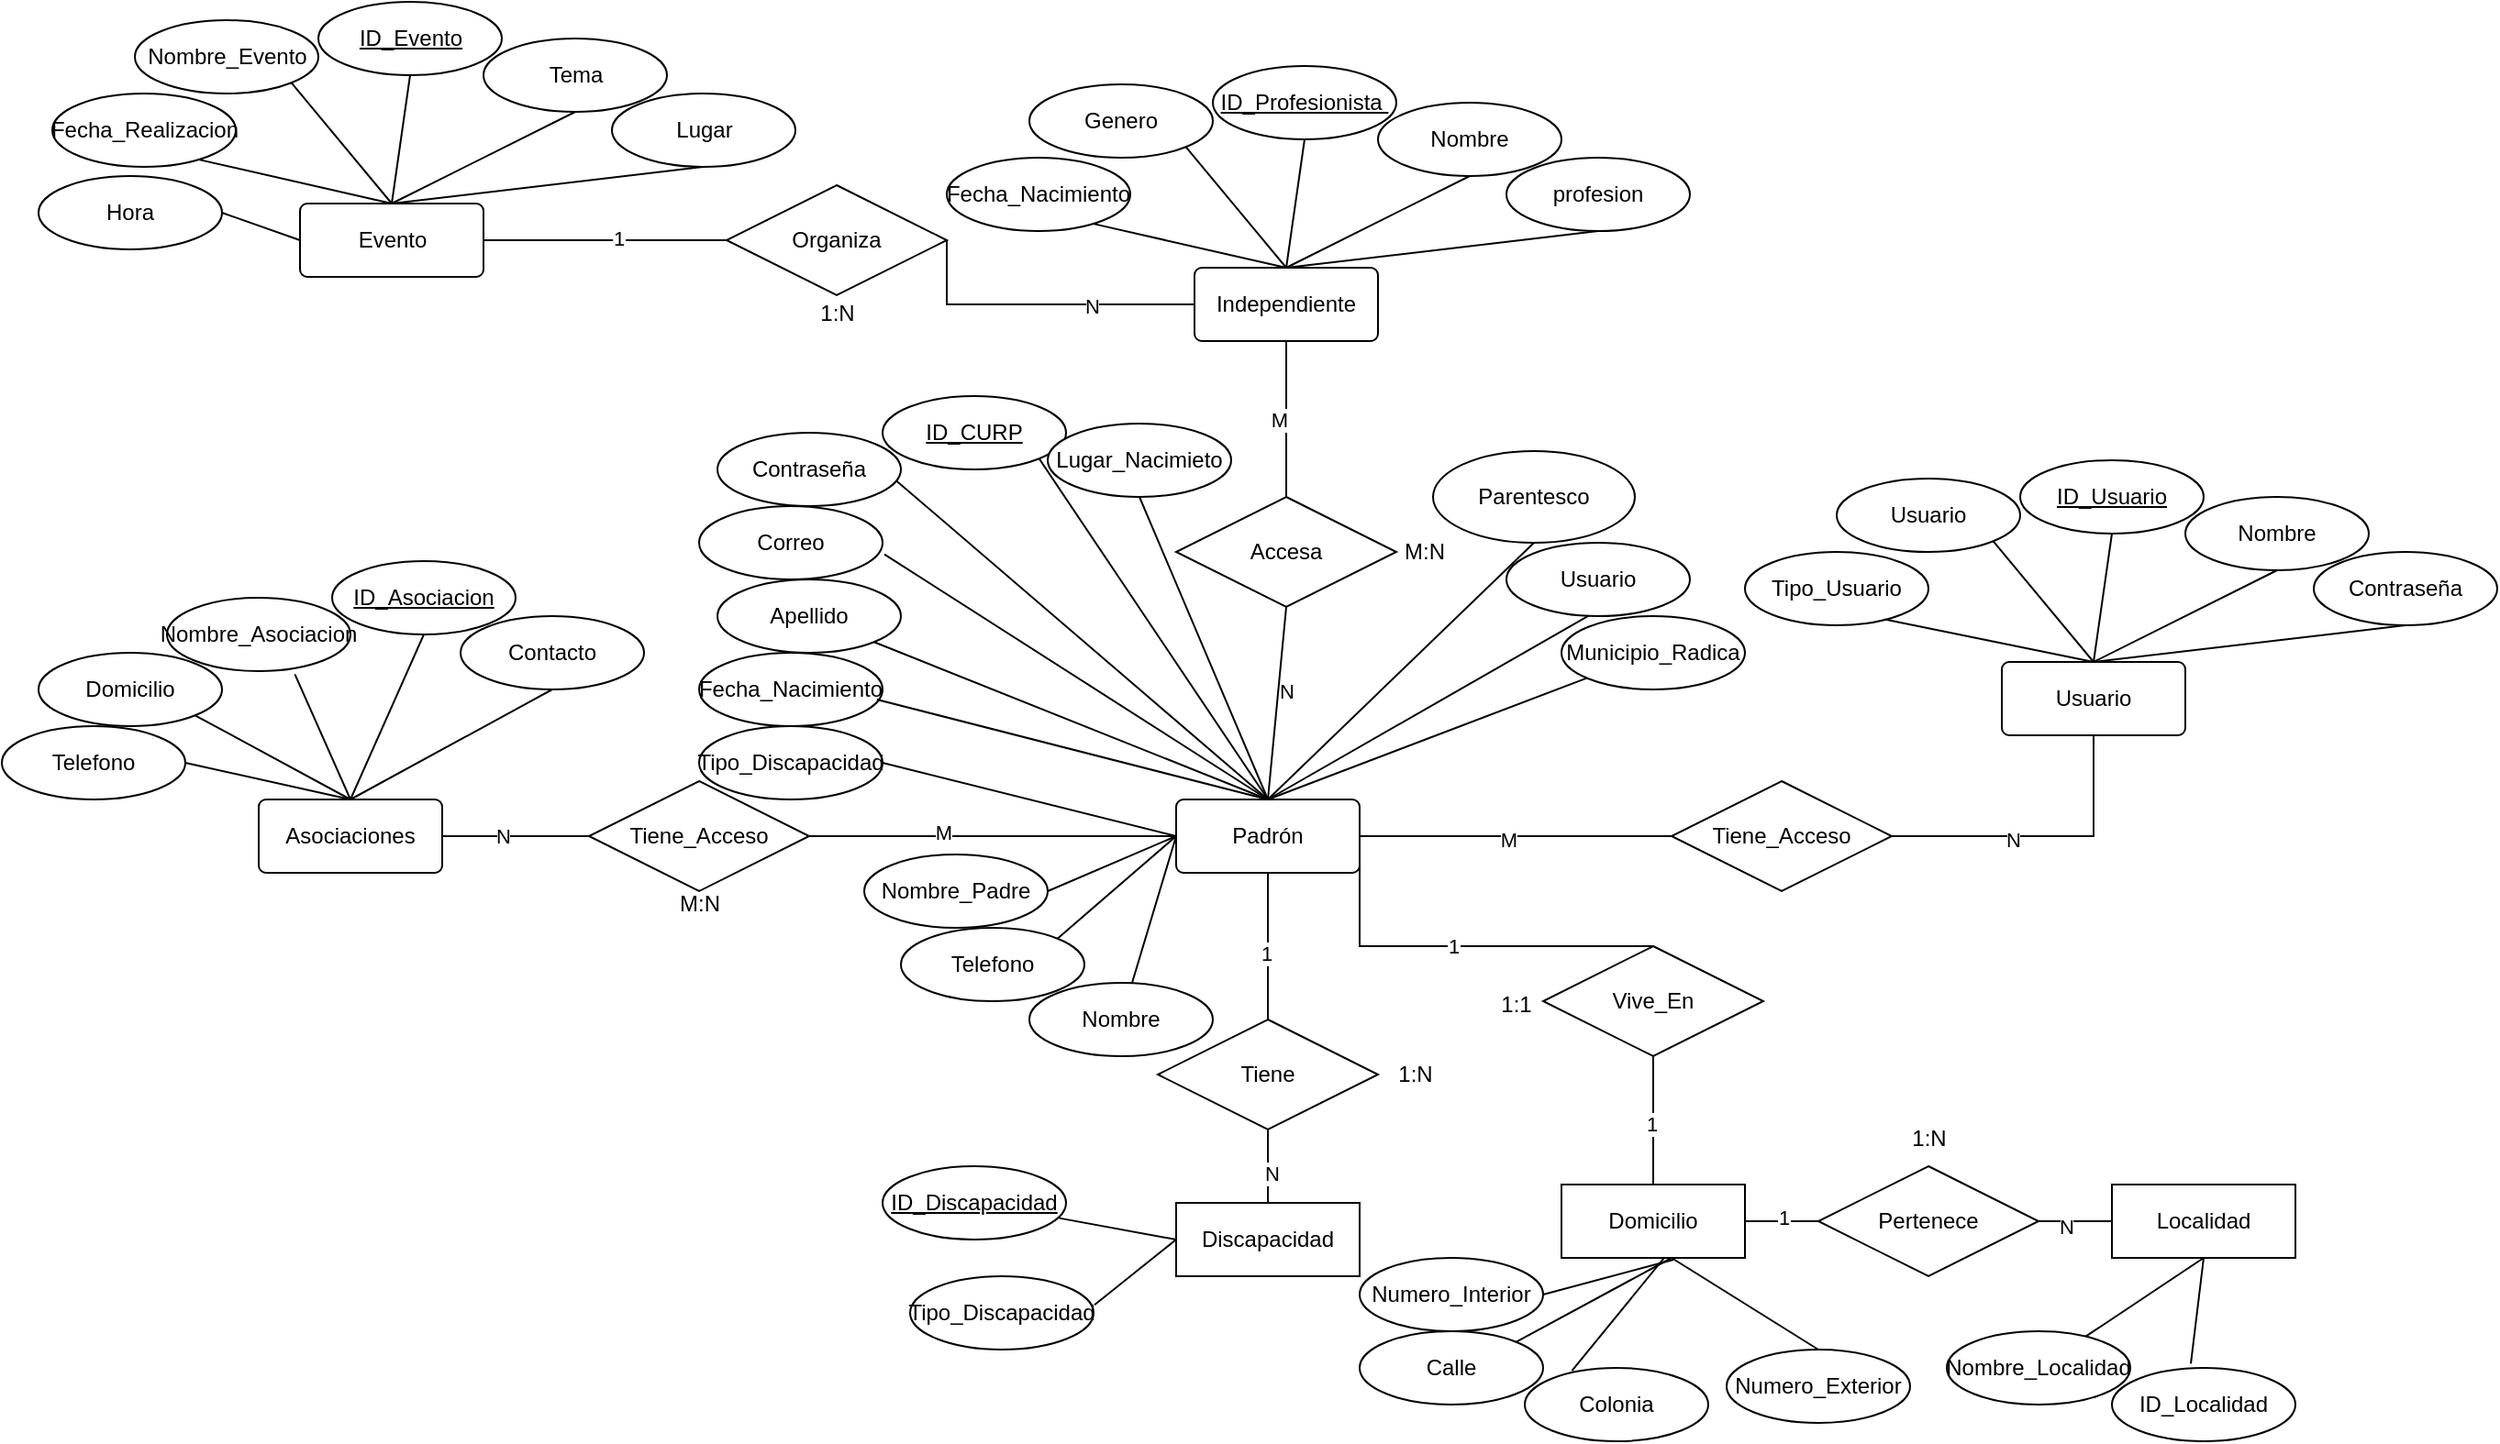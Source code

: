 <mxfile version="26.0.16">
  <diagram id="R2lEEEUBdFMjLlhIrx00" name="Page-1">
    <mxGraphModel dx="1371" dy="1622" grid="1" gridSize="10" guides="1" tooltips="1" connect="1" arrows="1" fold="1" page="1" pageScale="1" pageWidth="850" pageHeight="1100" math="0" shadow="0" extFonts="Permanent Marker^https://fonts.googleapis.com/css?family=Permanent+Marker">
      <root>
        <mxCell id="0" />
        <mxCell id="1" parent="0" />
        <mxCell id="b9QeyJM_cF_FELcdpsjT-1" value="Padrón" style="rounded=1;arcSize=10;whiteSpace=wrap;html=1;align=center;" parent="1" vertex="1">
          <mxGeometry x="360" y="250" width="100" height="40" as="geometry" />
        </mxCell>
        <mxCell id="b9QeyJM_cF_FELcdpsjT-3" value="ID_CURP" style="ellipse;whiteSpace=wrap;html=1;align=center;fontStyle=4;" parent="1" vertex="1">
          <mxGeometry x="200" y="30" width="100" height="40" as="geometry" />
        </mxCell>
        <mxCell id="b9QeyJM_cF_FELcdpsjT-4" value="Usuario" style="ellipse;whiteSpace=wrap;html=1;align=center;" parent="1" vertex="1">
          <mxGeometry x="540" y="110" width="100" height="40" as="geometry" />
        </mxCell>
        <mxCell id="b9QeyJM_cF_FELcdpsjT-5" value="Nombre" style="ellipse;whiteSpace=wrap;html=1;align=center;" parent="1" vertex="1">
          <mxGeometry x="280" y="350" width="100" height="40" as="geometry" />
        </mxCell>
        <mxCell id="b9QeyJM_cF_FELcdpsjT-6" value="Fecha_Nacimiento" style="ellipse;whiteSpace=wrap;html=1;align=center;" parent="1" vertex="1">
          <mxGeometry x="100" y="170" width="100" height="40" as="geometry" />
        </mxCell>
        <mxCell id="b9QeyJM_cF_FELcdpsjT-7" value="Apellido" style="ellipse;whiteSpace=wrap;html=1;align=center;" parent="1" vertex="1">
          <mxGeometry x="110" y="130" width="100" height="40" as="geometry" />
        </mxCell>
        <mxCell id="b9QeyJM_cF_FELcdpsjT-8" value="Contraseña" style="ellipse;whiteSpace=wrap;html=1;align=center;" parent="1" vertex="1">
          <mxGeometry x="110" y="50" width="100" height="40" as="geometry" />
        </mxCell>
        <mxCell id="b9QeyJM_cF_FELcdpsjT-9" value="Tipo_Discapacidad" style="ellipse;whiteSpace=wrap;html=1;align=center;" parent="1" vertex="1">
          <mxGeometry x="100" y="210" width="100" height="40" as="geometry" />
        </mxCell>
        <mxCell id="b9QeyJM_cF_FELcdpsjT-10" value="Parentesco" style="ellipse;whiteSpace=wrap;html=1;align=center;" parent="1" vertex="1">
          <mxGeometry x="500" y="60" width="110" height="50" as="geometry" />
        </mxCell>
        <mxCell id="b9QeyJM_cF_FELcdpsjT-11" value="Nombre_Padre" style="ellipse;whiteSpace=wrap;html=1;align=center;" parent="1" vertex="1">
          <mxGeometry x="190" y="280" width="100" height="40" as="geometry" />
        </mxCell>
        <mxCell id="b9QeyJM_cF_FELcdpsjT-12" value="Lugar_Nacimieto" style="ellipse;whiteSpace=wrap;html=1;align=center;" parent="1" vertex="1">
          <mxGeometry x="290" y="45" width="100" height="40" as="geometry" />
        </mxCell>
        <mxCell id="b9QeyJM_cF_FELcdpsjT-13" value="Municipio_Radica" style="ellipse;whiteSpace=wrap;html=1;align=center;" parent="1" vertex="1">
          <mxGeometry x="570" y="150" width="100" height="40" as="geometry" />
        </mxCell>
        <mxCell id="b9QeyJM_cF_FELcdpsjT-14" value="Telefono" style="ellipse;whiteSpace=wrap;html=1;align=center;" parent="1" vertex="1">
          <mxGeometry x="210" y="320" width="100" height="40" as="geometry" />
        </mxCell>
        <mxCell id="b9QeyJM_cF_FELcdpsjT-15" value="" style="endArrow=none;html=1;rounded=0;entryX=0;entryY=0.5;entryDx=0;entryDy=0;" parent="1" source="b9QeyJM_cF_FELcdpsjT-5" target="b9QeyJM_cF_FELcdpsjT-1" edge="1">
          <mxGeometry relative="1" as="geometry">
            <mxPoint x="460" y="330" as="sourcePoint" />
            <mxPoint x="620" y="330" as="targetPoint" />
          </mxGeometry>
        </mxCell>
        <mxCell id="b9QeyJM_cF_FELcdpsjT-18" value="" style="endArrow=none;html=1;rounded=0;" parent="1" target="b9QeyJM_cF_FELcdpsjT-13" edge="1">
          <mxGeometry relative="1" as="geometry">
            <mxPoint x="410" y="250" as="sourcePoint" />
            <mxPoint x="620" y="330" as="targetPoint" />
          </mxGeometry>
        </mxCell>
        <mxCell id="b9QeyJM_cF_FELcdpsjT-20" value="" style="endArrow=none;html=1;rounded=0;entryX=0.45;entryY=0.992;entryDx=0;entryDy=0;exitX=0.5;exitY=0;exitDx=0;exitDy=0;entryPerimeter=0;" parent="1" source="b9QeyJM_cF_FELcdpsjT-1" target="b9QeyJM_cF_FELcdpsjT-4" edge="1">
          <mxGeometry relative="1" as="geometry">
            <mxPoint x="410" y="263" as="sourcePoint" />
            <mxPoint x="520" y="130" as="targetPoint" />
          </mxGeometry>
        </mxCell>
        <mxCell id="b9QeyJM_cF_FELcdpsjT-21" value="" style="endArrow=none;html=1;rounded=0;entryX=0.5;entryY=1;entryDx=0;entryDy=0;" parent="1" target="b9QeyJM_cF_FELcdpsjT-10" edge="1">
          <mxGeometry relative="1" as="geometry">
            <mxPoint x="410" y="250" as="sourcePoint" />
            <mxPoint x="554" y="207" as="targetPoint" />
          </mxGeometry>
        </mxCell>
        <mxCell id="b9QeyJM_cF_FELcdpsjT-22" value="" style="endArrow=none;html=1;rounded=0;entryX=0.5;entryY=1;entryDx=0;entryDy=0;exitX=0.5;exitY=0;exitDx=0;exitDy=0;" parent="1" source="b9QeyJM_cF_FELcdpsjT-1" target="b9QeyJM_cF_FELcdpsjT-12" edge="1">
          <mxGeometry relative="1" as="geometry">
            <mxPoint x="470" y="280" as="sourcePoint" />
            <mxPoint x="564" y="217" as="targetPoint" />
          </mxGeometry>
        </mxCell>
        <mxCell id="b9QeyJM_cF_FELcdpsjT-23" value="" style="endArrow=none;html=1;rounded=0;entryX=1;entryY=1;entryDx=0;entryDy=0;exitX=0.5;exitY=0;exitDx=0;exitDy=0;" parent="1" source="b9QeyJM_cF_FELcdpsjT-1" target="b9QeyJM_cF_FELcdpsjT-3" edge="1">
          <mxGeometry relative="1" as="geometry">
            <mxPoint x="480" y="290" as="sourcePoint" />
            <mxPoint x="574" y="227" as="targetPoint" />
          </mxGeometry>
        </mxCell>
        <mxCell id="b9QeyJM_cF_FELcdpsjT-25" value="" style="endArrow=none;html=1;rounded=0;entryX=0.969;entryY=0.637;entryDx=0;entryDy=0;entryPerimeter=0;exitX=0.5;exitY=0;exitDx=0;exitDy=0;" parent="1" source="b9QeyJM_cF_FELcdpsjT-1" target="b9QeyJM_cF_FELcdpsjT-6" edge="1">
          <mxGeometry relative="1" as="geometry">
            <mxPoint x="490" y="300" as="sourcePoint" />
            <mxPoint x="584" y="237" as="targetPoint" />
          </mxGeometry>
        </mxCell>
        <mxCell id="b9QeyJM_cF_FELcdpsjT-26" value="" style="endArrow=none;html=1;rounded=0;entryX=1;entryY=1;entryDx=0;entryDy=0;" parent="1" target="b9QeyJM_cF_FELcdpsjT-7" edge="1">
          <mxGeometry relative="1" as="geometry">
            <mxPoint x="410" y="250" as="sourcePoint" />
            <mxPoint x="594" y="247" as="targetPoint" />
          </mxGeometry>
        </mxCell>
        <mxCell id="b9QeyJM_cF_FELcdpsjT-27" value="" style="endArrow=none;html=1;rounded=0;exitX=1;exitY=0.5;exitDx=0;exitDy=0;entryX=0;entryY=0.5;entryDx=0;entryDy=0;" parent="1" source="b9QeyJM_cF_FELcdpsjT-9" target="b9QeyJM_cF_FELcdpsjT-1" edge="1">
          <mxGeometry relative="1" as="geometry">
            <mxPoint x="510" y="320" as="sourcePoint" />
            <mxPoint x="604" y="257" as="targetPoint" />
          </mxGeometry>
        </mxCell>
        <mxCell id="b9QeyJM_cF_FELcdpsjT-28" value="" style="endArrow=none;html=1;rounded=0;exitX=1;exitY=0.5;exitDx=0;exitDy=0;" parent="1" source="b9QeyJM_cF_FELcdpsjT-11" edge="1">
          <mxGeometry relative="1" as="geometry">
            <mxPoint x="520" y="330" as="sourcePoint" />
            <mxPoint x="360" y="270" as="targetPoint" />
          </mxGeometry>
        </mxCell>
        <mxCell id="b9QeyJM_cF_FELcdpsjT-30" value="" style="endArrow=none;html=1;rounded=0;exitX=1;exitY=0;exitDx=0;exitDy=0;entryX=0;entryY=0.5;entryDx=0;entryDy=0;" parent="1" source="b9QeyJM_cF_FELcdpsjT-14" target="b9QeyJM_cF_FELcdpsjT-1" edge="1">
          <mxGeometry relative="1" as="geometry">
            <mxPoint x="530" y="340" as="sourcePoint" />
            <mxPoint x="624" y="277" as="targetPoint" />
          </mxGeometry>
        </mxCell>
        <mxCell id="b9QeyJM_cF_FELcdpsjT-31" value="Discapacidad" style="whiteSpace=wrap;html=1;align=center;" parent="1" vertex="1">
          <mxGeometry x="360" y="470" width="100" height="40" as="geometry" />
        </mxCell>
        <mxCell id="b9QeyJM_cF_FELcdpsjT-33" value="" style="endArrow=none;html=1;rounded=0;exitX=0;exitY=0.5;exitDx=0;exitDy=0;entryX=0.963;entryY=0.708;entryDx=0;entryDy=0;entryPerimeter=0;" parent="1" source="b9QeyJM_cF_FELcdpsjT-31" target="b9QeyJM_cF_FELcdpsjT-69" edge="1">
          <mxGeometry relative="1" as="geometry">
            <mxPoint x="347" y="350" as="sourcePoint" />
            <mxPoint x="300" y="480" as="targetPoint" />
          </mxGeometry>
        </mxCell>
        <mxCell id="b9QeyJM_cF_FELcdpsjT-35" value="Tipo_Discapacidad" style="ellipse;whiteSpace=wrap;html=1;align=center;" parent="1" vertex="1">
          <mxGeometry x="215" y="510" width="100" height="40" as="geometry" />
        </mxCell>
        <mxCell id="b9QeyJM_cF_FELcdpsjT-38" value="" style="endArrow=none;html=1;rounded=0;entryX=1.005;entryY=0.39;entryDx=0;entryDy=0;exitX=0;exitY=0.5;exitDx=0;exitDy=0;entryPerimeter=0;" parent="1" source="b9QeyJM_cF_FELcdpsjT-31" target="b9QeyJM_cF_FELcdpsjT-35" edge="1">
          <mxGeometry relative="1" as="geometry">
            <mxPoint x="370" y="490" as="sourcePoint" />
            <mxPoint x="325" y="464" as="targetPoint" />
          </mxGeometry>
        </mxCell>
        <mxCell id="b9QeyJM_cF_FELcdpsjT-39" value="Tiene" style="shape=rhombus;perimeter=rhombusPerimeter;whiteSpace=wrap;html=1;align=center;" parent="1" vertex="1">
          <mxGeometry x="350" y="370" width="120" height="60" as="geometry" />
        </mxCell>
        <mxCell id="b9QeyJM_cF_FELcdpsjT-40" value="" style="endArrow=none;html=1;rounded=0;entryX=0.5;entryY=1;entryDx=0;entryDy=0;exitX=0.5;exitY=0;exitDx=0;exitDy=0;" parent="1" source="b9QeyJM_cF_FELcdpsjT-39" target="b9QeyJM_cF_FELcdpsjT-1" edge="1">
          <mxGeometry relative="1" as="geometry">
            <mxPoint x="420" y="430" as="sourcePoint" />
            <mxPoint x="580" y="430" as="targetPoint" />
          </mxGeometry>
        </mxCell>
        <mxCell id="vlWLqdfvvmI38JezlnJS-109" value="1" style="edgeLabel;html=1;align=center;verticalAlign=middle;resizable=0;points=[];" vertex="1" connectable="0" parent="b9QeyJM_cF_FELcdpsjT-40">
          <mxGeometry x="-0.1" y="1" relative="1" as="geometry">
            <mxPoint as="offset" />
          </mxGeometry>
        </mxCell>
        <mxCell id="b9QeyJM_cF_FELcdpsjT-41" value="" style="endArrow=none;html=1;rounded=0;entryX=0.5;entryY=1;entryDx=0;entryDy=0;exitX=0.5;exitY=0;exitDx=0;exitDy=0;" parent="1" source="b9QeyJM_cF_FELcdpsjT-31" target="b9QeyJM_cF_FELcdpsjT-39" edge="1">
          <mxGeometry relative="1" as="geometry">
            <mxPoint x="380" y="500" as="sourcePoint" />
            <mxPoint x="335" y="474" as="targetPoint" />
          </mxGeometry>
        </mxCell>
        <mxCell id="vlWLqdfvvmI38JezlnJS-108" value="N" style="edgeLabel;html=1;align=center;verticalAlign=middle;resizable=0;points=[];" vertex="1" connectable="0" parent="b9QeyJM_cF_FELcdpsjT-41">
          <mxGeometry x="-0.2" y="-2" relative="1" as="geometry">
            <mxPoint as="offset" />
          </mxGeometry>
        </mxCell>
        <mxCell id="b9QeyJM_cF_FELcdpsjT-42" value="Domicilio" style="whiteSpace=wrap;html=1;align=center;" parent="1" vertex="1">
          <mxGeometry x="570" y="460" width="100" height="40" as="geometry" />
        </mxCell>
        <mxCell id="b9QeyJM_cF_FELcdpsjT-45" value="Calle" style="ellipse;whiteSpace=wrap;html=1;align=center;" parent="1" vertex="1">
          <mxGeometry x="460" y="540" width="100" height="40" as="geometry" />
        </mxCell>
        <mxCell id="b9QeyJM_cF_FELcdpsjT-46" value="Numero_Interior" style="ellipse;whiteSpace=wrap;html=1;align=center;" parent="1" vertex="1">
          <mxGeometry x="460" y="500" width="100" height="40" as="geometry" />
        </mxCell>
        <mxCell id="b9QeyJM_cF_FELcdpsjT-49" value="Numero_Exterior" style="ellipse;whiteSpace=wrap;html=1;align=center;" parent="1" vertex="1">
          <mxGeometry x="660" y="550" width="100" height="40" as="geometry" />
        </mxCell>
        <mxCell id="b9QeyJM_cF_FELcdpsjT-50" value="Colonia" style="ellipse;whiteSpace=wrap;html=1;align=center;" parent="1" vertex="1">
          <mxGeometry x="550" y="560" width="100" height="40" as="geometry" />
        </mxCell>
        <mxCell id="b9QeyJM_cF_FELcdpsjT-51" value="" style="endArrow=none;html=1;rounded=0;exitX=1;exitY=0;exitDx=0;exitDy=0;entryX=0.6;entryY=1;entryDx=0;entryDy=0;entryPerimeter=0;" parent="1" source="b9QeyJM_cF_FELcdpsjT-45" target="b9QeyJM_cF_FELcdpsjT-42" edge="1">
          <mxGeometry relative="1" as="geometry">
            <mxPoint x="530" y="520" as="sourcePoint" />
            <mxPoint x="620" y="510" as="targetPoint" />
          </mxGeometry>
        </mxCell>
        <mxCell id="b9QeyJM_cF_FELcdpsjT-57" value="" style="endArrow=none;html=1;rounded=0;exitX=0.257;exitY=0.039;exitDx=0;exitDy=0;exitPerimeter=0;entryX=0.56;entryY=0.999;entryDx=0;entryDy=0;entryPerimeter=0;" parent="1" source="b9QeyJM_cF_FELcdpsjT-50" target="b9QeyJM_cF_FELcdpsjT-42" edge="1">
          <mxGeometry relative="1" as="geometry">
            <mxPoint x="720" y="560" as="sourcePoint" />
            <mxPoint x="624" y="499" as="targetPoint" />
          </mxGeometry>
        </mxCell>
        <mxCell id="b9QeyJM_cF_FELcdpsjT-58" value="" style="endArrow=none;html=1;rounded=0;exitX=0.5;exitY=0;exitDx=0;exitDy=0;" parent="1" source="b9QeyJM_cF_FELcdpsjT-49" edge="1">
          <mxGeometry relative="1" as="geometry">
            <mxPoint x="565" y="566" as="sourcePoint" />
            <mxPoint x="630" y="500" as="targetPoint" />
          </mxGeometry>
        </mxCell>
        <mxCell id="b9QeyJM_cF_FELcdpsjT-59" value="" style="endArrow=none;html=1;rounded=0;exitX=1;exitY=0.5;exitDx=0;exitDy=0;entryX=0.61;entryY=1.025;entryDx=0;entryDy=0;entryPerimeter=0;" parent="1" source="b9QeyJM_cF_FELcdpsjT-46" target="b9QeyJM_cF_FELcdpsjT-42" edge="1">
          <mxGeometry relative="1" as="geometry">
            <mxPoint x="575" y="576" as="sourcePoint" />
            <mxPoint x="620" y="510" as="targetPoint" />
            <Array as="points" />
          </mxGeometry>
        </mxCell>
        <mxCell id="b9QeyJM_cF_FELcdpsjT-60" value="Vive_En" style="shape=rhombus;perimeter=rhombusPerimeter;whiteSpace=wrap;html=1;align=center;" parent="1" vertex="1">
          <mxGeometry x="560" y="330" width="120" height="60" as="geometry" />
        </mxCell>
        <mxCell id="b9QeyJM_cF_FELcdpsjT-61" value="" style="endArrow=none;html=1;rounded=0;entryX=0.5;entryY=1;entryDx=0;entryDy=0;exitX=0.5;exitY=0;exitDx=0;exitDy=0;" parent="1" source="b9QeyJM_cF_FELcdpsjT-42" target="b9QeyJM_cF_FELcdpsjT-60" edge="1">
          <mxGeometry relative="1" as="geometry">
            <mxPoint x="380" y="410" as="sourcePoint" />
            <mxPoint x="540" y="410" as="targetPoint" />
          </mxGeometry>
        </mxCell>
        <mxCell id="vlWLqdfvvmI38JezlnJS-111" value="1" style="edgeLabel;html=1;align=center;verticalAlign=middle;resizable=0;points=[];" vertex="1" connectable="0" parent="b9QeyJM_cF_FELcdpsjT-61">
          <mxGeometry x="-0.057" y="1" relative="1" as="geometry">
            <mxPoint as="offset" />
          </mxGeometry>
        </mxCell>
        <mxCell id="b9QeyJM_cF_FELcdpsjT-63" value="" style="endArrow=none;html=1;rounded=0;entryX=0.5;entryY=0;entryDx=0;entryDy=0;exitX=1;exitY=0.5;exitDx=0;exitDy=0;" parent="1" source="b9QeyJM_cF_FELcdpsjT-1" target="b9QeyJM_cF_FELcdpsjT-60" edge="1">
          <mxGeometry relative="1" as="geometry">
            <mxPoint x="610" y="260" as="sourcePoint" />
            <mxPoint x="630" y="400" as="targetPoint" />
            <Array as="points">
              <mxPoint x="460" y="330" />
            </Array>
          </mxGeometry>
        </mxCell>
        <mxCell id="vlWLqdfvvmI38JezlnJS-116" value="1" style="edgeLabel;html=1;align=center;verticalAlign=middle;resizable=0;points=[];" vertex="1" connectable="0" parent="b9QeyJM_cF_FELcdpsjT-63">
          <mxGeometry x="0.004" relative="1" as="geometry">
            <mxPoint as="offset" />
          </mxGeometry>
        </mxCell>
        <mxCell id="b9QeyJM_cF_FELcdpsjT-64" value="Localidad" style="whiteSpace=wrap;html=1;align=center;" parent="1" vertex="1">
          <mxGeometry x="870" y="460" width="100" height="40" as="geometry" />
        </mxCell>
        <mxCell id="b9QeyJM_cF_FELcdpsjT-65" value="Pertenece" style="shape=rhombus;perimeter=rhombusPerimeter;whiteSpace=wrap;html=1;align=center;" parent="1" vertex="1">
          <mxGeometry x="710" y="450" width="120" height="60" as="geometry" />
        </mxCell>
        <mxCell id="b9QeyJM_cF_FELcdpsjT-66" value="" style="endArrow=none;html=1;rounded=0;entryX=0;entryY=0.5;entryDx=0;entryDy=0;" parent="1" source="b9QeyJM_cF_FELcdpsjT-42" target="b9QeyJM_cF_FELcdpsjT-65" edge="1">
          <mxGeometry relative="1" as="geometry">
            <mxPoint x="670" y="480" as="sourcePoint" />
            <mxPoint x="830" y="480" as="targetPoint" />
          </mxGeometry>
        </mxCell>
        <mxCell id="vlWLqdfvvmI38JezlnJS-113" value="1" style="edgeLabel;html=1;align=center;verticalAlign=middle;resizable=0;points=[];" vertex="1" connectable="0" parent="b9QeyJM_cF_FELcdpsjT-66">
          <mxGeometry x="0.02" y="2" relative="1" as="geometry">
            <mxPoint as="offset" />
          </mxGeometry>
        </mxCell>
        <mxCell id="b9QeyJM_cF_FELcdpsjT-67" value="" style="endArrow=none;html=1;rounded=0;entryX=0;entryY=0.5;entryDx=0;entryDy=0;" parent="1" target="b9QeyJM_cF_FELcdpsjT-64" edge="1">
          <mxGeometry relative="1" as="geometry">
            <mxPoint x="830" y="480" as="sourcePoint" />
            <mxPoint x="860" y="480" as="targetPoint" />
          </mxGeometry>
        </mxCell>
        <mxCell id="vlWLqdfvvmI38JezlnJS-114" value="N" style="edgeLabel;html=1;align=center;verticalAlign=middle;resizable=0;points=[];" vertex="1" connectable="0" parent="b9QeyJM_cF_FELcdpsjT-67">
          <mxGeometry x="-0.28" y="-3" relative="1" as="geometry">
            <mxPoint as="offset" />
          </mxGeometry>
        </mxCell>
        <mxCell id="b9QeyJM_cF_FELcdpsjT-68" value="ID_Localidad" style="ellipse;whiteSpace=wrap;html=1;align=center;" parent="1" vertex="1">
          <mxGeometry x="870" y="560" width="100" height="40" as="geometry" />
        </mxCell>
        <mxCell id="b9QeyJM_cF_FELcdpsjT-69" value="ID_Discapacidad" style="ellipse;whiteSpace=wrap;html=1;align=center;fontStyle=4;" parent="1" vertex="1">
          <mxGeometry x="200" y="450" width="100" height="40" as="geometry" />
        </mxCell>
        <mxCell id="b9QeyJM_cF_FELcdpsjT-71" value="" style="endArrow=none;html=1;rounded=0;entryX=0.43;entryY=-0.058;entryDx=0;entryDy=0;entryPerimeter=0;exitX=0.5;exitY=1;exitDx=0;exitDy=0;" parent="1" source="b9QeyJM_cF_FELcdpsjT-64" target="b9QeyJM_cF_FELcdpsjT-68" edge="1">
          <mxGeometry relative="1" as="geometry">
            <mxPoint x="900" y="500" as="sourcePoint" />
            <mxPoint x="1060" y="500" as="targetPoint" />
          </mxGeometry>
        </mxCell>
        <mxCell id="b9QeyJM_cF_FELcdpsjT-72" value="Nombre_Localidad" style="ellipse;whiteSpace=wrap;html=1;align=center;" parent="1" vertex="1">
          <mxGeometry x="780" y="540" width="100" height="40" as="geometry" />
        </mxCell>
        <mxCell id="b9QeyJM_cF_FELcdpsjT-73" value="" style="endArrow=none;html=1;rounded=0;entryX=0.5;entryY=1;entryDx=0;entryDy=0;" parent="1" source="b9QeyJM_cF_FELcdpsjT-72" target="b9QeyJM_cF_FELcdpsjT-64" edge="1">
          <mxGeometry relative="1" as="geometry">
            <mxPoint x="720" y="620" as="sourcePoint" />
            <mxPoint x="880" y="620" as="targetPoint" />
          </mxGeometry>
        </mxCell>
        <mxCell id="vlWLqdfvvmI38JezlnJS-1" value="Usuario" style="rounded=1;arcSize=10;whiteSpace=wrap;html=1;align=center;" vertex="1" parent="1">
          <mxGeometry x="810" y="175" width="100" height="40" as="geometry" />
        </mxCell>
        <mxCell id="vlWLqdfvvmI38JezlnJS-2" value="ID_Usuario" style="ellipse;whiteSpace=wrap;html=1;align=center;fontStyle=4;" vertex="1" parent="1">
          <mxGeometry x="820" y="65" width="100" height="40" as="geometry" />
        </mxCell>
        <mxCell id="vlWLqdfvvmI38JezlnJS-4" value="Nombre" style="ellipse;whiteSpace=wrap;html=1;align=center;" vertex="1" parent="1">
          <mxGeometry x="910" y="85" width="100" height="40" as="geometry" />
        </mxCell>
        <mxCell id="vlWLqdfvvmI38JezlnJS-5" value="Tipo_Usuario" style="ellipse;whiteSpace=wrap;html=1;align=center;" vertex="1" parent="1">
          <mxGeometry x="670" y="115" width="100" height="40" as="geometry" />
        </mxCell>
        <mxCell id="vlWLqdfvvmI38JezlnJS-6" value="Usuario" style="ellipse;whiteSpace=wrap;html=1;align=center;" vertex="1" parent="1">
          <mxGeometry x="720" y="75" width="100" height="40" as="geometry" />
        </mxCell>
        <mxCell id="vlWLqdfvvmI38JezlnJS-7" value="Contraseña" style="ellipse;whiteSpace=wrap;html=1;align=center;" vertex="1" parent="1">
          <mxGeometry x="980" y="115" width="100" height="40" as="geometry" />
        </mxCell>
        <mxCell id="vlWLqdfvvmI38JezlnJS-9" value="" style="endArrow=none;html=1;rounded=0;entryX=0.5;entryY=0;entryDx=0;entryDy=0;exitX=0.761;exitY=0.92;exitDx=0;exitDy=0;exitPerimeter=0;" edge="1" parent="1" source="vlWLqdfvvmI38JezlnJS-5" target="vlWLqdfvvmI38JezlnJS-1">
          <mxGeometry relative="1" as="geometry">
            <mxPoint x="770" y="155" as="sourcePoint" />
            <mxPoint x="930" y="155" as="targetPoint" />
          </mxGeometry>
        </mxCell>
        <mxCell id="vlWLqdfvvmI38JezlnJS-11" value="" style="endArrow=none;html=1;rounded=0;exitX=1;exitY=1;exitDx=0;exitDy=0;entryX=0.5;entryY=0;entryDx=0;entryDy=0;" edge="1" parent="1" source="vlWLqdfvvmI38JezlnJS-6" target="vlWLqdfvvmI38JezlnJS-1">
          <mxGeometry relative="1" as="geometry">
            <mxPoint x="786" y="162" as="sourcePoint" />
            <mxPoint x="860" y="195" as="targetPoint" />
          </mxGeometry>
        </mxCell>
        <mxCell id="vlWLqdfvvmI38JezlnJS-13" value="" style="endArrow=none;html=1;rounded=0;entryX=0.5;entryY=0;entryDx=0;entryDy=0;exitX=0.5;exitY=1;exitDx=0;exitDy=0;" edge="1" parent="1" source="vlWLqdfvvmI38JezlnJS-2" target="vlWLqdfvvmI38JezlnJS-1">
          <mxGeometry relative="1" as="geometry">
            <mxPoint x="796" y="172" as="sourcePoint" />
            <mxPoint x="880" y="215" as="targetPoint" />
          </mxGeometry>
        </mxCell>
        <mxCell id="vlWLqdfvvmI38JezlnJS-15" value="" style="endArrow=none;html=1;rounded=0;entryX=0.5;entryY=0;entryDx=0;entryDy=0;exitX=0.5;exitY=1;exitDx=0;exitDy=0;" edge="1" parent="1" source="vlWLqdfvvmI38JezlnJS-4" target="vlWLqdfvvmI38JezlnJS-1">
          <mxGeometry relative="1" as="geometry">
            <mxPoint x="880" y="115" as="sourcePoint" />
            <mxPoint x="870" y="205" as="targetPoint" />
          </mxGeometry>
        </mxCell>
        <mxCell id="vlWLqdfvvmI38JezlnJS-16" value="" style="endArrow=none;html=1;rounded=0;entryX=0.5;entryY=0;entryDx=0;entryDy=0;exitX=0.5;exitY=1;exitDx=0;exitDy=0;" edge="1" parent="1" source="vlWLqdfvvmI38JezlnJS-7" target="vlWLqdfvvmI38JezlnJS-1">
          <mxGeometry relative="1" as="geometry">
            <mxPoint x="890" y="125" as="sourcePoint" />
            <mxPoint x="880" y="215" as="targetPoint" />
          </mxGeometry>
        </mxCell>
        <mxCell id="vlWLqdfvvmI38JezlnJS-22" value="Asociaciones" style="rounded=1;arcSize=10;whiteSpace=wrap;html=1;align=center;" vertex="1" parent="1">
          <mxGeometry x="-140" y="250" width="100" height="40" as="geometry" />
        </mxCell>
        <mxCell id="vlWLqdfvvmI38JezlnJS-23" value="Nombre_Asociacion" style="ellipse;whiteSpace=wrap;html=1;align=center;fontStyle=0" vertex="1" parent="1">
          <mxGeometry x="-190" y="140" width="100" height="40" as="geometry" />
        </mxCell>
        <mxCell id="vlWLqdfvvmI38JezlnJS-24" value="ID_Asociacion" style="ellipse;whiteSpace=wrap;html=1;align=center;fontStyle=4;" vertex="1" parent="1">
          <mxGeometry x="-100" y="120" width="100" height="40" as="geometry" />
        </mxCell>
        <mxCell id="vlWLqdfvvmI38JezlnJS-25" value="Domicilio" style="ellipse;whiteSpace=wrap;html=1;align=center;fontStyle=0" vertex="1" parent="1">
          <mxGeometry x="-260" y="170" width="100" height="40" as="geometry" />
        </mxCell>
        <mxCell id="vlWLqdfvvmI38JezlnJS-26" value="Telefono" style="ellipse;whiteSpace=wrap;html=1;align=center;fontStyle=0" vertex="1" parent="1">
          <mxGeometry x="-280" y="210" width="100" height="40" as="geometry" />
        </mxCell>
        <mxCell id="vlWLqdfvvmI38JezlnJS-27" value="Contacto" style="ellipse;whiteSpace=wrap;html=1;align=center;fontStyle=0" vertex="1" parent="1">
          <mxGeometry x="-30" y="150" width="100" height="40" as="geometry" />
        </mxCell>
        <mxCell id="vlWLqdfvvmI38JezlnJS-29" value="" style="endArrow=none;html=1;rounded=0;entryX=0.5;entryY=0;entryDx=0;entryDy=0;exitX=1;exitY=0.5;exitDx=0;exitDy=0;" edge="1" parent="1" source="vlWLqdfvvmI38JezlnJS-26" target="vlWLqdfvvmI38JezlnJS-22">
          <mxGeometry relative="1" as="geometry">
            <mxPoint x="-190" y="240" as="sourcePoint" />
            <mxPoint x="-30" y="240" as="targetPoint" />
          </mxGeometry>
        </mxCell>
        <mxCell id="vlWLqdfvvmI38JezlnJS-30" value="" style="endArrow=none;html=1;rounded=0;entryX=0.5;entryY=0;entryDx=0;entryDy=0;exitX=1;exitY=1;exitDx=0;exitDy=0;" edge="1" parent="1" source="vlWLqdfvvmI38JezlnJS-25" target="vlWLqdfvvmI38JezlnJS-22">
          <mxGeometry relative="1" as="geometry">
            <mxPoint x="-170" y="240" as="sourcePoint" />
            <mxPoint x="-100" y="260" as="targetPoint" />
          </mxGeometry>
        </mxCell>
        <mxCell id="vlWLqdfvvmI38JezlnJS-31" value="" style="endArrow=none;html=1;rounded=0;entryX=0.5;entryY=0;entryDx=0;entryDy=0;exitX=0.697;exitY=1.042;exitDx=0;exitDy=0;exitPerimeter=0;" edge="1" parent="1" source="vlWLqdfvvmI38JezlnJS-23" target="vlWLqdfvvmI38JezlnJS-22">
          <mxGeometry relative="1" as="geometry">
            <mxPoint x="-160" y="250" as="sourcePoint" />
            <mxPoint x="-90" y="270" as="targetPoint" />
          </mxGeometry>
        </mxCell>
        <mxCell id="vlWLqdfvvmI38JezlnJS-32" value="" style="endArrow=none;html=1;rounded=0;entryX=0.5;entryY=0;entryDx=0;entryDy=0;exitX=0.5;exitY=1;exitDx=0;exitDy=0;" edge="1" parent="1" source="vlWLqdfvvmI38JezlnJS-24" target="vlWLqdfvvmI38JezlnJS-22">
          <mxGeometry relative="1" as="geometry">
            <mxPoint x="-150" y="260" as="sourcePoint" />
            <mxPoint x="-80" y="280" as="targetPoint" />
          </mxGeometry>
        </mxCell>
        <mxCell id="vlWLqdfvvmI38JezlnJS-33" value="" style="endArrow=none;html=1;rounded=0;entryX=0.5;entryY=0;entryDx=0;entryDy=0;exitX=0.5;exitY=1;exitDx=0;exitDy=0;" edge="1" parent="1" source="vlWLqdfvvmI38JezlnJS-27" target="vlWLqdfvvmI38JezlnJS-22">
          <mxGeometry relative="1" as="geometry">
            <mxPoint x="-140" y="270" as="sourcePoint" />
            <mxPoint x="-70" y="290" as="targetPoint" />
          </mxGeometry>
        </mxCell>
        <mxCell id="vlWLqdfvvmI38JezlnJS-35" value="Tiene_Acceso" style="shape=rhombus;perimeter=rhombusPerimeter;whiteSpace=wrap;html=1;align=center;" vertex="1" parent="1">
          <mxGeometry x="40" y="240" width="120" height="60" as="geometry" />
        </mxCell>
        <mxCell id="vlWLqdfvvmI38JezlnJS-38" value="" style="endArrow=none;html=1;rounded=0;entryX=1;entryY=0.5;entryDx=0;entryDy=0;" edge="1" parent="1" source="vlWLqdfvvmI38JezlnJS-35" target="vlWLqdfvvmI38JezlnJS-22">
          <mxGeometry relative="1" as="geometry">
            <mxPoint x="30" y="200" as="sourcePoint" />
            <mxPoint x="-80" y="260" as="targetPoint" />
          </mxGeometry>
        </mxCell>
        <mxCell id="vlWLqdfvvmI38JezlnJS-119" value="N" style="edgeLabel;html=1;align=center;verticalAlign=middle;resizable=0;points=[];" vertex="1" connectable="0" parent="vlWLqdfvvmI38JezlnJS-38">
          <mxGeometry x="0.175" relative="1" as="geometry">
            <mxPoint as="offset" />
          </mxGeometry>
        </mxCell>
        <mxCell id="vlWLqdfvvmI38JezlnJS-39" value="" style="endArrow=none;html=1;rounded=0;entryX=1;entryY=0.5;entryDx=0;entryDy=0;exitX=0;exitY=0.5;exitDx=0;exitDy=0;" edge="1" parent="1" source="b9QeyJM_cF_FELcdpsjT-1" target="vlWLqdfvvmI38JezlnJS-35">
          <mxGeometry relative="1" as="geometry">
            <mxPoint x="40" y="210" as="sourcePoint" />
            <mxPoint x="-70" y="270" as="targetPoint" />
          </mxGeometry>
        </mxCell>
        <mxCell id="vlWLqdfvvmI38JezlnJS-120" value="M" style="edgeLabel;html=1;align=center;verticalAlign=middle;resizable=0;points=[];" vertex="1" connectable="0" parent="vlWLqdfvvmI38JezlnJS-39">
          <mxGeometry x="0.27" y="-2" relative="1" as="geometry">
            <mxPoint as="offset" />
          </mxGeometry>
        </mxCell>
        <mxCell id="vlWLqdfvvmI38JezlnJS-40" value="Tiene_Acceso" style="shape=rhombus;perimeter=rhombusPerimeter;whiteSpace=wrap;html=1;align=center;" vertex="1" parent="1">
          <mxGeometry x="630" y="240" width="120" height="60" as="geometry" />
        </mxCell>
        <mxCell id="vlWLqdfvvmI38JezlnJS-41" value="" style="endArrow=none;html=1;rounded=0;entryX=0.5;entryY=1;entryDx=0;entryDy=0;exitX=1;exitY=0.5;exitDx=0;exitDy=0;" edge="1" parent="1" source="vlWLqdfvvmI38JezlnJS-40" target="vlWLqdfvvmI38JezlnJS-1">
          <mxGeometry relative="1" as="geometry">
            <mxPoint x="470" y="280" as="sourcePoint" />
            <mxPoint x="630" y="340" as="targetPoint" />
            <Array as="points">
              <mxPoint x="860" y="270" />
            </Array>
          </mxGeometry>
        </mxCell>
        <mxCell id="vlWLqdfvvmI38JezlnJS-115" value="N" style="edgeLabel;html=1;align=center;verticalAlign=middle;resizable=0;points=[];" vertex="1" connectable="0" parent="vlWLqdfvvmI38JezlnJS-41">
          <mxGeometry x="-0.205" y="-2" relative="1" as="geometry">
            <mxPoint as="offset" />
          </mxGeometry>
        </mxCell>
        <mxCell id="vlWLqdfvvmI38JezlnJS-46" value="" style="endArrow=none;html=1;rounded=0;entryX=0;entryY=0.5;entryDx=0;entryDy=0;exitX=1;exitY=0.5;exitDx=0;exitDy=0;" edge="1" parent="1" source="b9QeyJM_cF_FELcdpsjT-1" target="vlWLqdfvvmI38JezlnJS-40">
          <mxGeometry relative="1" as="geometry">
            <mxPoint x="420" y="260" as="sourcePoint" />
            <mxPoint x="594" y="194" as="targetPoint" />
          </mxGeometry>
        </mxCell>
        <mxCell id="vlWLqdfvvmI38JezlnJS-112" value="M" style="edgeLabel;html=1;align=center;verticalAlign=middle;resizable=0;points=[];" vertex="1" connectable="0" parent="vlWLqdfvvmI38JezlnJS-46">
          <mxGeometry x="-0.054" y="-2" relative="1" as="geometry">
            <mxPoint as="offset" />
          </mxGeometry>
        </mxCell>
        <mxCell id="vlWLqdfvvmI38JezlnJS-58" value="Independiente" style="rounded=1;arcSize=10;whiteSpace=wrap;html=1;align=center;" vertex="1" parent="1">
          <mxGeometry x="370" y="-40" width="100" height="40" as="geometry" />
        </mxCell>
        <mxCell id="vlWLqdfvvmI38JezlnJS-59" value="&lt;span style=&quot;text-align: left;&quot;&gt;ID_Profesionista&amp;nbsp;&lt;/span&gt;" style="ellipse;whiteSpace=wrap;html=1;align=center;fontStyle=4;" vertex="1" parent="1">
          <mxGeometry x="380" y="-150" width="100" height="40" as="geometry" />
        </mxCell>
        <mxCell id="vlWLqdfvvmI38JezlnJS-60" value="Nombre" style="ellipse;whiteSpace=wrap;html=1;align=center;" vertex="1" parent="1">
          <mxGeometry x="470" y="-130" width="100" height="40" as="geometry" />
        </mxCell>
        <mxCell id="vlWLqdfvvmI38JezlnJS-61" value="Genero" style="ellipse;whiteSpace=wrap;html=1;align=center;" vertex="1" parent="1">
          <mxGeometry x="280" y="-140" width="100" height="40" as="geometry" />
        </mxCell>
        <mxCell id="vlWLqdfvvmI38JezlnJS-62" value="profesion" style="ellipse;whiteSpace=wrap;html=1;align=center;" vertex="1" parent="1">
          <mxGeometry x="540" y="-100" width="100" height="40" as="geometry" />
        </mxCell>
        <mxCell id="vlWLqdfvvmI38JezlnJS-63" value="" style="endArrow=none;html=1;rounded=0;entryX=0.5;entryY=0;entryDx=0;entryDy=0;exitX=0.783;exitY=0.892;exitDx=0;exitDy=0;exitPerimeter=0;" edge="1" parent="1" target="vlWLqdfvvmI38JezlnJS-58" source="vlWLqdfvvmI38JezlnJS-69">
          <mxGeometry relative="1" as="geometry">
            <mxPoint x="306" y="-63" as="sourcePoint" />
            <mxPoint x="490" y="-60" as="targetPoint" />
          </mxGeometry>
        </mxCell>
        <mxCell id="vlWLqdfvvmI38JezlnJS-64" value="" style="endArrow=none;html=1;rounded=0;exitX=1;exitY=1;exitDx=0;exitDy=0;entryX=0.5;entryY=0;entryDx=0;entryDy=0;" edge="1" parent="1" source="vlWLqdfvvmI38JezlnJS-61" target="vlWLqdfvvmI38JezlnJS-58">
          <mxGeometry relative="1" as="geometry">
            <mxPoint x="346" y="-53" as="sourcePoint" />
            <mxPoint x="420" y="-20" as="targetPoint" />
          </mxGeometry>
        </mxCell>
        <mxCell id="vlWLqdfvvmI38JezlnJS-65" value="" style="endArrow=none;html=1;rounded=0;entryX=0.5;entryY=0;entryDx=0;entryDy=0;exitX=0.5;exitY=1;exitDx=0;exitDy=0;" edge="1" parent="1" source="vlWLqdfvvmI38JezlnJS-59" target="vlWLqdfvvmI38JezlnJS-58">
          <mxGeometry relative="1" as="geometry">
            <mxPoint x="356" y="-43" as="sourcePoint" />
            <mxPoint x="440" as="targetPoint" />
          </mxGeometry>
        </mxCell>
        <mxCell id="vlWLqdfvvmI38JezlnJS-66" value="" style="endArrow=none;html=1;rounded=0;entryX=0.5;entryY=0;entryDx=0;entryDy=0;exitX=0.5;exitY=1;exitDx=0;exitDy=0;" edge="1" parent="1" source="vlWLqdfvvmI38JezlnJS-60" target="vlWLqdfvvmI38JezlnJS-58">
          <mxGeometry relative="1" as="geometry">
            <mxPoint x="440" y="-100" as="sourcePoint" />
            <mxPoint x="430" y="-10" as="targetPoint" />
          </mxGeometry>
        </mxCell>
        <mxCell id="vlWLqdfvvmI38JezlnJS-67" value="" style="endArrow=none;html=1;rounded=0;entryX=0.5;entryY=0;entryDx=0;entryDy=0;exitX=0.5;exitY=1;exitDx=0;exitDy=0;" edge="1" parent="1" source="vlWLqdfvvmI38JezlnJS-62" target="vlWLqdfvvmI38JezlnJS-58">
          <mxGeometry relative="1" as="geometry">
            <mxPoint x="450" y="-90" as="sourcePoint" />
            <mxPoint x="440" as="targetPoint" />
          </mxGeometry>
        </mxCell>
        <mxCell id="vlWLqdfvvmI38JezlnJS-69" value="Fecha_Nacimiento" style="ellipse;whiteSpace=wrap;html=1;align=center;" vertex="1" parent="1">
          <mxGeometry x="235" y="-100" width="100" height="40" as="geometry" />
        </mxCell>
        <mxCell id="vlWLqdfvvmI38JezlnJS-70" value="Correo" style="ellipse;whiteSpace=wrap;html=1;align=center;" vertex="1" parent="1">
          <mxGeometry x="100" y="90" width="100" height="40" as="geometry" />
        </mxCell>
        <mxCell id="vlWLqdfvvmI38JezlnJS-71" value="" style="endArrow=none;html=1;rounded=0;entryX=0.977;entryY=0.658;entryDx=0;entryDy=0;exitX=0.5;exitY=0;exitDx=0;exitDy=0;entryPerimeter=0;" edge="1" parent="1" source="b9QeyJM_cF_FELcdpsjT-1" target="b9QeyJM_cF_FELcdpsjT-8">
          <mxGeometry relative="1" as="geometry">
            <mxPoint x="420" y="260" as="sourcePoint" />
            <mxPoint x="295" y="74" as="targetPoint" />
          </mxGeometry>
        </mxCell>
        <mxCell id="vlWLqdfvvmI38JezlnJS-72" value="" style="endArrow=none;html=1;rounded=0;entryX=1.01;entryY=0.658;entryDx=0;entryDy=0;exitX=0.5;exitY=0;exitDx=0;exitDy=0;entryPerimeter=0;" edge="1" parent="1" source="b9QeyJM_cF_FELcdpsjT-1" target="vlWLqdfvvmI38JezlnJS-70">
          <mxGeometry relative="1" as="geometry">
            <mxPoint x="430" y="270" as="sourcePoint" />
            <mxPoint x="305" y="84" as="targetPoint" />
          </mxGeometry>
        </mxCell>
        <mxCell id="vlWLqdfvvmI38JezlnJS-73" value="Accesa" style="shape=rhombus;perimeter=rhombusPerimeter;whiteSpace=wrap;html=1;align=center;" vertex="1" parent="1">
          <mxGeometry x="360" y="85" width="120" height="60" as="geometry" />
        </mxCell>
        <mxCell id="vlWLqdfvvmI38JezlnJS-74" value="" style="endArrow=none;html=1;rounded=0;entryX=0.5;entryY=1;entryDx=0;entryDy=0;exitX=0.5;exitY=0;exitDx=0;exitDy=0;" edge="1" parent="1" source="vlWLqdfvvmI38JezlnJS-73" target="vlWLqdfvvmI38JezlnJS-58">
          <mxGeometry relative="1" as="geometry">
            <mxPoint x="420" y="260" as="sourcePoint" />
            <mxPoint x="535" y="130" as="targetPoint" />
          </mxGeometry>
        </mxCell>
        <mxCell id="vlWLqdfvvmI38JezlnJS-118" value="M" style="edgeLabel;html=1;align=center;verticalAlign=middle;resizable=0;points=[];" vertex="1" connectable="0" parent="vlWLqdfvvmI38JezlnJS-74">
          <mxGeometry x="0.002" y="4" relative="1" as="geometry">
            <mxPoint as="offset" />
          </mxGeometry>
        </mxCell>
        <mxCell id="vlWLqdfvvmI38JezlnJS-75" value="" style="endArrow=none;html=1;rounded=0;entryX=0.5;entryY=1;entryDx=0;entryDy=0;" edge="1" parent="1" target="vlWLqdfvvmI38JezlnJS-73">
          <mxGeometry relative="1" as="geometry">
            <mxPoint x="410" y="250" as="sourcePoint" />
            <mxPoint x="545" y="140" as="targetPoint" />
          </mxGeometry>
        </mxCell>
        <mxCell id="vlWLqdfvvmI38JezlnJS-117" value="N" style="edgeLabel;html=1;align=center;verticalAlign=middle;resizable=0;points=[];" vertex="1" connectable="0" parent="vlWLqdfvvmI38JezlnJS-75">
          <mxGeometry x="0.124" y="-4" relative="1" as="geometry">
            <mxPoint as="offset" />
          </mxGeometry>
        </mxCell>
        <mxCell id="vlWLqdfvvmI38JezlnJS-86" value="Evento" style="rounded=1;arcSize=10;whiteSpace=wrap;html=1;align=center;" vertex="1" parent="1">
          <mxGeometry x="-117.5" y="-75" width="100" height="40" as="geometry" />
        </mxCell>
        <mxCell id="vlWLqdfvvmI38JezlnJS-87" value="&lt;span style=&quot;text-align: left;&quot;&gt;ID_Evento&lt;/span&gt;" style="ellipse;whiteSpace=wrap;html=1;align=center;fontStyle=4;" vertex="1" parent="1">
          <mxGeometry x="-107.5" y="-185" width="100" height="40" as="geometry" />
        </mxCell>
        <mxCell id="vlWLqdfvvmI38JezlnJS-88" value="Tema" style="ellipse;whiteSpace=wrap;html=1;align=center;" vertex="1" parent="1">
          <mxGeometry x="-17.5" y="-165" width="100" height="40" as="geometry" />
        </mxCell>
        <mxCell id="vlWLqdfvvmI38JezlnJS-89" value="Nombre_Evento" style="ellipse;whiteSpace=wrap;html=1;align=center;" vertex="1" parent="1">
          <mxGeometry x="-207.5" y="-175" width="100" height="40" as="geometry" />
        </mxCell>
        <mxCell id="vlWLqdfvvmI38JezlnJS-90" value="Lugar" style="ellipse;whiteSpace=wrap;html=1;align=center;" vertex="1" parent="1">
          <mxGeometry x="52.5" y="-135" width="100" height="40" as="geometry" />
        </mxCell>
        <mxCell id="vlWLqdfvvmI38JezlnJS-91" value="" style="endArrow=none;html=1;rounded=0;entryX=0.5;entryY=0;entryDx=0;entryDy=0;exitX=0.783;exitY=0.892;exitDx=0;exitDy=0;exitPerimeter=0;" edge="1" parent="1" source="vlWLqdfvvmI38JezlnJS-96" target="vlWLqdfvvmI38JezlnJS-86">
          <mxGeometry relative="1" as="geometry">
            <mxPoint x="-181.5" y="-98" as="sourcePoint" />
            <mxPoint x="2.5" y="-95" as="targetPoint" />
          </mxGeometry>
        </mxCell>
        <mxCell id="vlWLqdfvvmI38JezlnJS-92" value="" style="endArrow=none;html=1;rounded=0;exitX=1;exitY=1;exitDx=0;exitDy=0;entryX=0.5;entryY=0;entryDx=0;entryDy=0;" edge="1" parent="1" source="vlWLqdfvvmI38JezlnJS-89" target="vlWLqdfvvmI38JezlnJS-86">
          <mxGeometry relative="1" as="geometry">
            <mxPoint x="-141.5" y="-88" as="sourcePoint" />
            <mxPoint x="-67.5" y="-55" as="targetPoint" />
          </mxGeometry>
        </mxCell>
        <mxCell id="vlWLqdfvvmI38JezlnJS-93" value="" style="endArrow=none;html=1;rounded=0;entryX=0.5;entryY=0;entryDx=0;entryDy=0;exitX=0.5;exitY=1;exitDx=0;exitDy=0;" edge="1" parent="1" source="vlWLqdfvvmI38JezlnJS-87" target="vlWLqdfvvmI38JezlnJS-86">
          <mxGeometry relative="1" as="geometry">
            <mxPoint x="-131.5" y="-78" as="sourcePoint" />
            <mxPoint x="-47.5" y="-35" as="targetPoint" />
          </mxGeometry>
        </mxCell>
        <mxCell id="vlWLqdfvvmI38JezlnJS-94" value="" style="endArrow=none;html=1;rounded=0;entryX=0.5;entryY=0;entryDx=0;entryDy=0;exitX=0.5;exitY=1;exitDx=0;exitDy=0;" edge="1" parent="1" source="vlWLqdfvvmI38JezlnJS-88" target="vlWLqdfvvmI38JezlnJS-86">
          <mxGeometry relative="1" as="geometry">
            <mxPoint x="-47.5" y="-135" as="sourcePoint" />
            <mxPoint x="-57.5" y="-45" as="targetPoint" />
          </mxGeometry>
        </mxCell>
        <mxCell id="vlWLqdfvvmI38JezlnJS-95" value="" style="endArrow=none;html=1;rounded=0;entryX=0.5;entryY=0;entryDx=0;entryDy=0;exitX=0.5;exitY=1;exitDx=0;exitDy=0;" edge="1" parent="1" source="vlWLqdfvvmI38JezlnJS-90" target="vlWLqdfvvmI38JezlnJS-86">
          <mxGeometry relative="1" as="geometry">
            <mxPoint x="-37.5" y="-125" as="sourcePoint" />
            <mxPoint x="-47.5" y="-35" as="targetPoint" />
          </mxGeometry>
        </mxCell>
        <mxCell id="vlWLqdfvvmI38JezlnJS-96" value="Fecha_Realizacion" style="ellipse;whiteSpace=wrap;html=1;align=center;" vertex="1" parent="1">
          <mxGeometry x="-252.5" y="-135" width="100" height="40" as="geometry" />
        </mxCell>
        <mxCell id="vlWLqdfvvmI38JezlnJS-98" value="Hora" style="ellipse;whiteSpace=wrap;html=1;align=center;" vertex="1" parent="1">
          <mxGeometry x="-260" y="-90" width="100" height="40" as="geometry" />
        </mxCell>
        <mxCell id="vlWLqdfvvmI38JezlnJS-99" value="" style="endArrow=none;html=1;rounded=0;entryX=0;entryY=0.5;entryDx=0;entryDy=0;exitX=1;exitY=0.5;exitDx=0;exitDy=0;" edge="1" parent="1" source="vlWLqdfvvmI38JezlnJS-98" target="vlWLqdfvvmI38JezlnJS-86">
          <mxGeometry relative="1" as="geometry">
            <mxPoint x="-164" y="-89" as="sourcePoint" />
            <mxPoint x="-57" y="-65" as="targetPoint" />
          </mxGeometry>
        </mxCell>
        <mxCell id="vlWLqdfvvmI38JezlnJS-100" value="Organiza" style="shape=rhombus;perimeter=rhombusPerimeter;whiteSpace=wrap;html=1;align=center;" vertex="1" parent="1">
          <mxGeometry x="115" y="-85" width="120" height="60" as="geometry" />
        </mxCell>
        <mxCell id="vlWLqdfvvmI38JezlnJS-106" value="" style="endArrow=none;html=1;rounded=0;exitX=1;exitY=0.5;exitDx=0;exitDy=0;entryX=0;entryY=0.5;entryDx=0;entryDy=0;" edge="1" parent="1" source="vlWLqdfvvmI38JezlnJS-86" target="vlWLqdfvvmI38JezlnJS-100">
          <mxGeometry relative="1" as="geometry">
            <mxPoint x="110" y="-20" as="sourcePoint" />
            <mxPoint x="270" y="-20" as="targetPoint" />
          </mxGeometry>
        </mxCell>
        <mxCell id="vlWLqdfvvmI38JezlnJS-122" value="1" style="edgeLabel;html=1;align=center;verticalAlign=middle;resizable=0;points=[];" vertex="1" connectable="0" parent="vlWLqdfvvmI38JezlnJS-106">
          <mxGeometry x="0.113" y="1" relative="1" as="geometry">
            <mxPoint as="offset" />
          </mxGeometry>
        </mxCell>
        <mxCell id="vlWLqdfvvmI38JezlnJS-107" value="" style="endArrow=none;html=1;rounded=0;entryX=1;entryY=0.5;entryDx=0;entryDy=0;exitX=0;exitY=0.5;exitDx=0;exitDy=0;" edge="1" parent="1" source="vlWLqdfvvmI38JezlnJS-58" target="vlWLqdfvvmI38JezlnJS-100">
          <mxGeometry relative="1" as="geometry">
            <mxPoint x="-154" y="-79" as="sourcePoint" />
            <mxPoint x="-47" y="-55" as="targetPoint" />
            <Array as="points">
              <mxPoint x="235" y="-20" />
            </Array>
          </mxGeometry>
        </mxCell>
        <mxCell id="vlWLqdfvvmI38JezlnJS-121" value="N" style="edgeLabel;html=1;align=center;verticalAlign=middle;resizable=0;points=[];" vertex="1" connectable="0" parent="vlWLqdfvvmI38JezlnJS-107">
          <mxGeometry x="-0.339" y="1" relative="1" as="geometry">
            <mxPoint as="offset" />
          </mxGeometry>
        </mxCell>
        <mxCell id="vlWLqdfvvmI38JezlnJS-123" value="1:N" style="text;html=1;align=center;verticalAlign=middle;resizable=0;points=[];autosize=1;strokeColor=none;fillColor=none;" vertex="1" parent="1">
          <mxGeometry x="470" y="385" width="40" height="30" as="geometry" />
        </mxCell>
        <mxCell id="vlWLqdfvvmI38JezlnJS-125" value="&lt;table&gt;&lt;tbody&gt;&lt;tr data-end=&quot;3005&quot; data-start=&quot;2977&quot;&gt;&lt;td&gt;1:1&lt;/td&gt;&lt;/tr&gt;&lt;/tbody&gt;&lt;/table&gt;&lt;table&gt;&lt;tbody&gt;&lt;tr data-end=&quot;3037&quot; data-start=&quot;3006&quot;&gt;&lt;td&gt;&lt;/td&gt;&lt;/tr&gt;&lt;/tbody&gt;&lt;/table&gt;" style="text;html=1;align=center;verticalAlign=middle;resizable=0;points=[];autosize=1;strokeColor=none;fillColor=none;" vertex="1" parent="1">
          <mxGeometry x="520" y="345" width="50" height="40" as="geometry" />
        </mxCell>
        <mxCell id="vlWLqdfvvmI38JezlnJS-128" value="1:N" style="text;html=1;align=center;verticalAlign=middle;resizable=0;points=[];autosize=1;strokeColor=none;fillColor=none;" vertex="1" parent="1">
          <mxGeometry x="750" y="420" width="40" height="30" as="geometry" />
        </mxCell>
        <mxCell id="vlWLqdfvvmI38JezlnJS-130" value="M:N" style="text;html=1;align=center;verticalAlign=middle;resizable=0;points=[];autosize=1;strokeColor=none;fillColor=none;" vertex="1" parent="1">
          <mxGeometry x="470" y="100" width="50" height="30" as="geometry" />
        </mxCell>
        <mxCell id="vlWLqdfvvmI38JezlnJS-131" value="&lt;table&gt;&lt;tbody&gt;&lt;tr data-end=&quot;3131&quot; data-start=&quot;3100&quot;&gt;&lt;td&gt;M:N&lt;/td&gt;&lt;/tr&gt;&lt;/tbody&gt;&lt;/table&gt;&lt;table&gt;&lt;tbody&gt;&lt;tr data-end=&quot;3165&quot; data-start=&quot;3132&quot;&gt;&lt;td&gt;&lt;/td&gt;&lt;/tr&gt;&lt;/tbody&gt;&lt;/table&gt;" style="text;html=1;align=center;verticalAlign=middle;resizable=0;points=[];autosize=1;strokeColor=none;fillColor=none;" vertex="1" parent="1">
          <mxGeometry x="75" y="290" width="50" height="40" as="geometry" />
        </mxCell>
        <mxCell id="vlWLqdfvvmI38JezlnJS-132" value="1:N" style="text;html=1;align=center;verticalAlign=middle;resizable=0;points=[];autosize=1;strokeColor=none;fillColor=none;" vertex="1" parent="1">
          <mxGeometry x="155" y="-30" width="40" height="30" as="geometry" />
        </mxCell>
      </root>
    </mxGraphModel>
  </diagram>
</mxfile>
